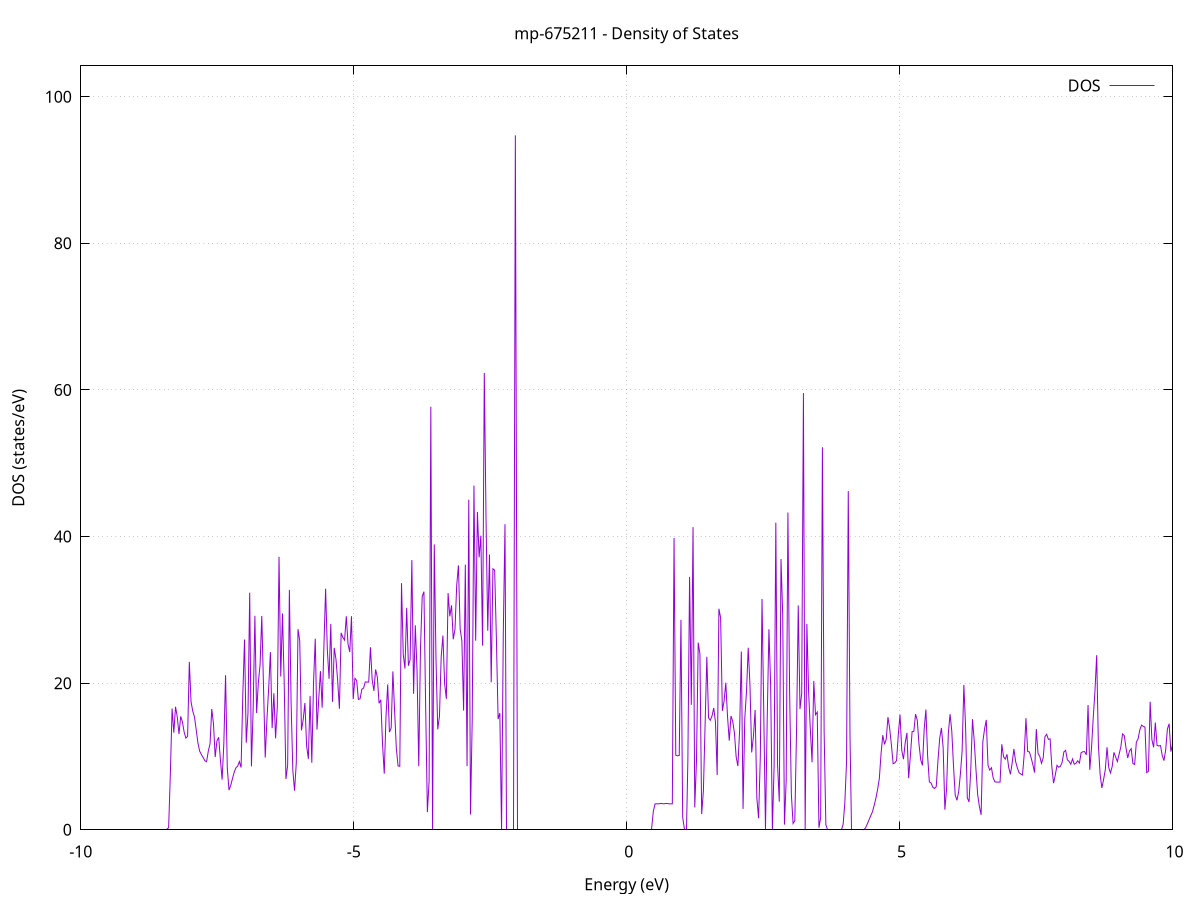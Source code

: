 set title 'mp-675211 - Density of States'
set xlabel 'Energy (eV)'
set ylabel 'DOS (states/eV)'
set grid
set xrange [-10:10]
set yrange [0:104.213]
set xzeroaxis lt -1
set terminal png size 800,600
set output 'mp-675211_dos_gnuplot.png'
plot '-' using 1:2 with lines title 'DOS'
-45.206900 0.000000
-45.175300 0.000000
-45.143700 0.000000
-45.112100 0.000000
-45.080500 0.000000
-45.048800 0.000000
-45.017200 0.000000
-44.985600 0.000000
-44.954000 0.000000
-44.922400 0.000000
-44.890800 0.000000
-44.859200 0.000000
-44.827600 0.000000
-44.796000 0.000000
-44.764400 0.000000
-44.732800 0.000000
-44.701200 0.000000
-44.669600 0.000000
-44.638000 0.000000
-44.606400 0.000000
-44.574800 0.000000
-44.543200 0.000000
-44.511600 0.000000
-44.480000 0.000000
-44.448400 0.000000
-44.416800 0.000000
-44.385200 0.000000
-44.353600 0.000000
-44.322000 0.000000
-44.290400 0.000000
-44.258800 0.000000
-44.227200 0.000000
-44.195600 0.000000
-44.164000 0.000000
-44.132400 0.000000
-44.100800 0.000000
-44.069200 0.000000
-44.037600 0.000000
-44.006000 0.000000
-43.974400 0.000000
-43.942800 0.000000
-43.911200 0.000000
-43.879600 0.000000
-43.848000 0.000000
-43.816400 0.000000
-43.784800 0.000000
-43.753200 0.000000
-43.721600 0.000000
-43.690000 0.000000
-43.658400 0.000000
-43.626800 0.000000
-43.595200 0.000000
-43.563600 0.000000
-43.532000 0.000000
-43.500400 0.000000
-43.468800 0.000000
-43.437200 0.000000
-43.405600 0.000000
-43.374000 0.000000
-43.342400 0.000000
-43.310800 0.000000
-43.279200 0.000000
-43.247500 0.000000
-43.215900 0.000000
-43.184300 0.000000
-43.152700 0.000000
-43.121100 0.000000
-43.089500 0.000000
-43.057900 0.000000
-43.026300 0.000000
-42.994700 0.000000
-42.963100 0.000000
-42.931500 0.000000
-42.899900 0.000000
-42.868300 0.000000
-42.836700 0.000000
-42.805100 0.000000
-42.773500 0.000000
-42.741900 0.000000
-42.710300 0.000000
-42.678700 0.000000
-42.647100 0.000000
-42.615500 0.000000
-42.583900 0.000000
-42.552300 0.000000
-42.520700 0.000000
-42.489100 0.000000
-42.457500 0.000000
-42.425900 0.000000
-42.394300 0.000000
-42.362700 0.000000
-42.331100 0.000000
-42.299500 0.000000
-42.267900 0.000000
-42.236300 0.000000
-42.204700 0.000000
-42.173100 0.000000
-42.141500 0.000000
-42.109900 613.393300
-42.078300 0.000000
-42.046700 0.000000
-42.015100 0.000000
-41.983500 0.000000
-41.951900 0.000000
-41.920300 0.000000
-41.888700 0.000000
-41.857100 0.000000
-41.825500 0.000000
-41.793900 0.000000
-41.762300 0.000000
-41.730700 0.000000
-41.699100 0.000000
-41.667500 0.000000
-41.635900 0.000000
-41.604300 0.000000
-41.572700 0.000000
-41.541100 0.000000
-41.509500 0.000000
-41.477800 0.000000
-41.446200 0.000000
-41.414600 0.000000
-41.383000 0.000000
-41.351400 0.000000
-41.319800 0.000000
-41.288200 0.000000
-41.256600 0.000000
-41.225000 0.000000
-41.193400 0.000000
-41.161800 0.000000
-41.130200 0.000000
-41.098600 0.000000
-41.067000 0.000000
-41.035400 0.000000
-41.003800 0.000000
-40.972200 0.000000
-40.940600 0.000000
-40.909000 0.000000
-40.877400 0.000000
-40.845800 0.000000
-40.814200 0.000000
-40.782600 0.000000
-40.751000 0.000000
-40.719400 0.000000
-40.687800 0.000000
-40.656200 0.000000
-40.624600 0.000000
-40.593000 0.000000
-40.561400 0.000000
-40.529800 0.000000
-40.498200 0.000000
-40.466600 0.000000
-40.435000 0.000000
-40.403400 0.000000
-40.371800 0.000000
-40.340200 0.000000
-40.308600 0.000000
-40.277000 0.000000
-40.245400 0.000000
-40.213800 0.000000
-40.182200 0.000000
-40.150600 0.000000
-40.119000 0.000000
-40.087400 0.000000
-40.055800 0.000000
-40.024200 0.000000
-39.992600 0.000000
-39.961000 0.000000
-39.929400 0.000000
-39.897800 0.000000
-39.866200 0.000000
-39.834600 0.000000
-39.803000 0.000000
-39.771400 0.000000
-39.739800 0.000000
-39.708100 0.000000
-39.676500 0.000000
-39.644900 0.000000
-39.613300 0.000000
-39.581700 0.000000
-39.550100 0.000000
-39.518500 0.000000
-39.486900 0.000000
-39.455300 0.000000
-39.423700 0.000000
-39.392100 0.000000
-39.360500 0.000000
-39.328900 0.000000
-39.297300 0.000000
-39.265700 0.000000
-39.234100 0.000000
-39.202500 0.000000
-39.170900 0.000000
-39.139300 0.000000
-39.107700 0.000000
-39.076100 0.000000
-39.044500 0.000000
-39.012900 0.000000
-38.981300 0.000000
-38.949700 0.000000
-38.918100 0.000000
-38.886500 0.000000
-38.854900 0.000000
-38.823300 0.000000
-38.791700 0.000000
-38.760100 0.000000
-38.728500 0.000000
-38.696900 0.000000
-38.665300 0.000000
-38.633700 0.000000
-38.602100 0.000000
-38.570500 0.000000
-38.538900 0.000000
-38.507300 0.000000
-38.475700 0.000000
-38.444100 0.000000
-38.412500 0.000000
-38.380900 0.000000
-38.349300 0.000000
-38.317700 0.000000
-38.286100 0.000000
-38.254500 0.000000
-38.222900 0.000000
-38.191300 0.000000
-38.159700 0.000000
-38.128100 0.000000
-38.096500 0.000000
-38.064900 0.000000
-38.033300 0.000000
-38.001700 0.000000
-37.970100 0.000000
-37.938400 0.000000
-37.906800 0.000000
-37.875200 0.000000
-37.843600 0.000000
-37.812000 0.000000
-37.780400 0.000000
-37.748800 0.000000
-37.717200 0.000000
-37.685600 0.000000
-37.654000 0.000000
-37.622400 0.000000
-37.590800 0.000000
-37.559200 0.000000
-37.527600 0.000000
-37.496000 0.000000
-37.464400 0.000000
-37.432800 0.000000
-37.401200 0.000000
-37.369600 0.000000
-37.338000 0.000000
-37.306400 0.000000
-37.274800 0.000000
-37.243200 0.000000
-37.211600 0.000000
-37.180000 0.000000
-37.148400 0.000000
-37.116800 0.000000
-37.085200 0.000000
-37.053600 0.000000
-37.022000 0.000000
-36.990400 0.000000
-36.958800 0.000000
-36.927200 0.000000
-36.895600 0.000000
-36.864000 0.000000
-36.832400 0.000000
-36.800800 0.000000
-36.769200 0.000000
-36.737600 0.000000
-36.706000 0.000000
-36.674400 0.000000
-36.642800 0.000000
-36.611200 0.000000
-36.579600 0.000000
-36.548000 0.000000
-36.516400 0.000000
-36.484800 0.000000
-36.453200 0.000000
-36.421600 0.000000
-36.390000 0.000000
-36.358400 0.000000
-36.326800 0.000000
-36.295200 0.000000
-36.263600 0.000000
-36.232000 0.000000
-36.200400 0.000000
-36.168700 0.000000
-36.137100 0.000000
-36.105500 0.000000
-36.073900 0.000000
-36.042300 0.000000
-36.010700 0.000000
-35.979100 0.000000
-35.947500 0.000000
-35.915900 0.000000
-35.884300 0.000000
-35.852700 0.000000
-35.821100 0.000000
-35.789500 0.000000
-35.757900 0.000000
-35.726300 0.000000
-35.694700 0.000000
-35.663100 0.000000
-35.631500 0.000000
-35.599900 0.000000
-35.568300 0.000000
-35.536700 0.000000
-35.505100 0.000000
-35.473500 0.000000
-35.441900 0.000000
-35.410300 0.000000
-35.378700 0.000000
-35.347100 0.000000
-35.315500 0.000000
-35.283900 0.000000
-35.252300 0.000000
-35.220700 0.000000
-35.189100 0.000000
-35.157500 0.000000
-35.125900 0.000000
-35.094300 0.000000
-35.062700 0.000000
-35.031100 0.000000
-34.999500 0.000000
-34.967900 0.000000
-34.936300 0.000000
-34.904700 0.000000
-34.873100 0.000000
-34.841500 0.000000
-34.809900 0.000000
-34.778300 0.000000
-34.746700 0.000000
-34.715100 0.000000
-34.683500 0.000000
-34.651900 0.000000
-34.620300 0.000000
-34.588700 0.000000
-34.557100 0.000000
-34.525500 0.000000
-34.493900 0.000000
-34.462300 0.000000
-34.430700 0.000000
-34.399000 0.000000
-34.367400 0.000000
-34.335800 0.000000
-34.304200 0.000000
-34.272600 0.000000
-34.241000 0.000000
-34.209400 0.000000
-34.177800 0.000000
-34.146200 0.000000
-34.114600 0.000000
-34.083000 0.000000
-34.051400 0.000000
-34.019800 0.000000
-33.988200 0.000000
-33.956600 0.000000
-33.925000 0.000000
-33.893400 0.000000
-33.861800 0.000000
-33.830200 0.000000
-33.798600 0.000000
-33.767000 0.000000
-33.735400 0.000000
-33.703800 0.000000
-33.672200 0.000000
-33.640600 0.000000
-33.609000 0.000000
-33.577400 0.000000
-33.545800 0.000000
-33.514200 0.000000
-33.482600 0.000000
-33.451000 0.000000
-33.419400 0.000000
-33.387800 0.000000
-33.356200 0.000000
-33.324600 0.000000
-33.293000 0.000000
-33.261400 0.000000
-33.229800 0.000000
-33.198200 0.000000
-33.166600 0.000000
-33.135000 0.000000
-33.103400 0.000000
-33.071800 0.000000
-33.040200 0.000000
-33.008600 0.000000
-32.977000 0.000000
-32.945400 0.000000
-32.913800 0.000000
-32.882200 0.000000
-32.850600 0.000000
-32.819000 0.000000
-32.787400 0.000000
-32.755800 0.000000
-32.724200 0.000000
-32.692600 0.000000
-32.661000 0.000000
-32.629300 0.000000
-32.597700 0.000000
-32.566100 0.000000
-32.534500 0.000000
-32.502900 0.000000
-32.471300 0.000000
-32.439700 0.000000
-32.408100 0.000000
-32.376500 0.000000
-32.344900 0.000000
-32.313300 0.000000
-32.281700 0.000000
-32.250100 0.000000
-32.218500 0.000000
-32.186900 0.000000
-32.155300 0.000000
-32.123700 0.000000
-32.092100 0.000000
-32.060500 0.000000
-32.028900 0.000000
-31.997300 0.000000
-31.965700 0.000000
-31.934100 0.000000
-31.902500 0.000000
-31.870900 0.000000
-31.839300 0.000000
-31.807700 0.000000
-31.776100 0.000000
-31.744500 0.000000
-31.712900 0.000000
-31.681300 0.000000
-31.649700 0.000000
-31.618100 0.000000
-31.586500 0.000000
-31.554900 0.000000
-31.523300 0.000000
-31.491700 0.000000
-31.460100 0.000000
-31.428500 0.000000
-31.396900 0.000000
-31.365300 0.000000
-31.333700 0.000000
-31.302100 0.000000
-31.270500 0.000000
-31.238900 0.000000
-31.207300 0.000000
-31.175700 0.000000
-31.144100 0.000000
-31.112500 0.000000
-31.080900 0.000000
-31.049300 0.000000
-31.017700 0.000000
-30.986100 0.000000
-30.954500 0.000000
-30.922900 0.000000
-30.891300 0.000000
-30.859600 0.000000
-30.828000 0.000000
-30.796400 0.000000
-30.764800 0.000000
-30.733200 0.000000
-30.701600 0.000000
-30.670000 0.000000
-30.638400 0.000000
-30.606800 0.000000
-30.575200 0.000000
-30.543600 0.000000
-30.512000 0.000000
-30.480400 0.000000
-30.448800 0.000000
-30.417200 0.000000
-30.385600 0.000000
-30.354000 0.000000
-30.322400 0.000000
-30.290800 0.000000
-30.259200 0.000000
-30.227600 0.000000
-30.196000 0.000000
-30.164400 0.000000
-30.132800 0.000000
-30.101200 0.000000
-30.069600 0.000000
-30.038000 0.000000
-30.006400 0.000000
-29.974800 0.000000
-29.943200 0.000000
-29.911600 0.000000
-29.880000 0.000000
-29.848400 0.000000
-29.816800 0.000000
-29.785200 0.000000
-29.753600 0.000000
-29.722000 0.000000
-29.690400 0.000000
-29.658800 0.000000
-29.627200 0.000000
-29.595600 0.000000
-29.564000 0.000000
-29.532400 0.000000
-29.500800 0.000000
-29.469200 0.000000
-29.437600 0.000000
-29.406000 0.000000
-29.374400 0.000000
-29.342800 0.000000
-29.311200 0.000000
-29.279600 0.000000
-29.248000 0.000000
-29.216400 0.000000
-29.184800 0.000000
-29.153200 0.000000
-29.121600 0.000000
-29.089900 0.000000
-29.058300 0.000000
-29.026700 0.000000
-28.995100 0.000000
-28.963500 0.000000
-28.931900 0.000000
-28.900300 0.000000
-28.868700 0.000000
-28.837100 0.000000
-28.805500 0.000000
-28.773900 0.000000
-28.742300 0.000000
-28.710700 0.000000
-28.679100 0.000000
-28.647500 0.000000
-28.615900 0.000000
-28.584300 0.000000
-28.552700 0.000000
-28.521100 0.000000
-28.489500 0.000000
-28.457900 0.000000
-28.426300 0.000000
-28.394700 0.000000
-28.363100 0.000000
-28.331500 0.000000
-28.299900 0.000000
-28.268300 0.000000
-28.236700 0.000000
-28.205100 0.000000
-28.173500 0.000000
-28.141900 0.000000
-28.110300 0.000000
-28.078700 0.000000
-28.047100 0.000000
-28.015500 0.000000
-27.983900 0.000000
-27.952300 0.000000
-27.920700 0.000000
-27.889100 0.000000
-27.857500 0.000000
-27.825900 0.000000
-27.794300 0.000000
-27.762700 0.000000
-27.731100 0.000000
-27.699500 0.000000
-27.667900 0.000000
-27.636300 0.000000
-27.604700 0.000000
-27.573100 0.000000
-27.541500 0.000000
-27.509900 0.000000
-27.478300 0.000000
-27.446700 0.000000
-27.415100 0.000000
-27.383500 0.000000
-27.351900 0.000000
-27.320200 0.000000
-27.288600 0.000000
-27.257000 0.000000
-27.225400 0.000000
-27.193800 0.000000
-27.162200 0.000000
-27.130600 0.000000
-27.099000 0.000000
-27.067400 0.000000
-27.035800 0.000000
-27.004200 0.000000
-26.972600 0.000000
-26.941000 0.000000
-26.909400 0.000000
-26.877800 0.000000
-26.846200 0.000000
-26.814600 0.000000
-26.783000 0.000000
-26.751400 0.000000
-26.719800 0.000000
-26.688200 0.000000
-26.656600 0.000000
-26.625000 0.000000
-26.593400 0.000000
-26.561800 0.000000
-26.530200 0.000000
-26.498600 0.000000
-26.467000 0.000000
-26.435400 0.000000
-26.403800 0.000000
-26.372200 0.000000
-26.340600 0.000000
-26.309000 0.000000
-26.277400 0.000000
-26.245800 0.000000
-26.214200 0.000000
-26.182600 0.000000
-26.151000 0.000000
-26.119400 0.000000
-26.087800 0.000000
-26.056200 0.000000
-26.024600 0.000000
-25.993000 0.000000
-25.961400 0.000000
-25.929800 0.000000
-25.898200 0.000000
-25.866600 0.000000
-25.835000 0.000000
-25.803400 0.000000
-25.771800 0.000000
-25.740200 0.000000
-25.708600 0.000000
-25.677000 0.000000
-25.645400 0.000000
-25.613800 0.000000
-25.582200 0.000000
-25.550500 0.000000
-25.518900 0.000000
-25.487300 0.000000
-25.455700 0.000000
-25.424100 0.000000
-25.392500 0.000000
-25.360900 0.000000
-25.329300 0.000000
-25.297700 0.000000
-25.266100 0.000000
-25.234500 0.000000
-25.202900 0.000000
-25.171300 0.000000
-25.139700 0.000000
-25.108100 0.000000
-25.076500 0.000000
-25.044900 0.000000
-25.013300 0.000000
-24.981700 0.000000
-24.950100 0.000000
-24.918500 0.000000
-24.886900 0.000000
-24.855300 0.000000
-24.823700 0.000000
-24.792100 0.000000
-24.760500 0.000000
-24.728900 0.000000
-24.697300 0.000000
-24.665700 0.000000
-24.634100 0.000000
-24.602500 0.000000
-24.570900 0.000000
-24.539300 0.000000
-24.507700 0.000000
-24.476100 0.000000
-24.444500 0.000000
-24.412900 0.000000
-24.381300 0.000000
-24.349700 0.000000
-24.318100 0.000000
-24.286500 0.000000
-24.254900 0.000000
-24.223300 0.000000
-24.191700 0.000000
-24.160100 0.000000
-24.128500 0.000000
-24.096900 0.000000
-24.065300 0.000000
-24.033700 0.000000
-24.002100 0.000000
-23.970500 0.000000
-23.938900 0.000000
-23.907300 0.000000
-23.875700 0.000000
-23.844100 0.000000
-23.812500 0.000000
-23.780800 0.000000
-23.749200 0.000000
-23.717600 0.000000
-23.686000 0.000000
-23.654400 0.000000
-23.622800 0.000000
-23.591200 0.000000
-23.559600 0.000000
-23.528000 0.000000
-23.496400 0.000000
-23.464800 0.000000
-23.433200 0.000000
-23.401600 0.000000
-23.370000 0.000000
-23.338400 0.000000
-23.306800 0.000000
-23.275200 0.000000
-23.243600 0.000000
-23.212000 0.000000
-23.180400 0.000000
-23.148800 0.000000
-23.117200 0.000000
-23.085600 0.000000
-23.054000 0.000000
-23.022400 0.000000
-22.990800 0.000000
-22.959200 0.000000
-22.927600 0.000000
-22.896000 0.000000
-22.864400 0.000000
-22.832800 0.000000
-22.801200 0.000000
-22.769600 0.000000
-22.738000 0.000000
-22.706400 0.000000
-22.674800 0.000000
-22.643200 0.000000
-22.611600 0.000000
-22.580000 0.000000
-22.548400 0.000000
-22.516800 0.000000
-22.485200 0.000000
-22.453600 0.000000
-22.422000 0.000000
-22.390400 0.000000
-22.358800 0.000000
-22.327200 0.000000
-22.295600 0.000000
-22.264000 0.000000
-22.232400 0.000000
-22.200800 0.000000
-22.169200 0.000000
-22.137600 0.000000
-22.106000 0.000000
-22.074400 0.000000
-22.042800 0.000000
-22.011100 0.000000
-21.979500 0.000000
-21.947900 0.000000
-21.916300 0.000000
-21.884700 0.000000
-21.853100 0.000000
-21.821500 0.000000
-21.789900 0.000000
-21.758300 0.000000
-21.726700 0.000000
-21.695100 0.000000
-21.663500 0.000000
-21.631900 0.000000
-21.600300 0.000000
-21.568700 0.000000
-21.537100 0.000000
-21.505500 0.000000
-21.473900 0.000000
-21.442300 0.000000
-21.410700 0.000000
-21.379100 0.000000
-21.347500 0.000000
-21.315900 0.000000
-21.284300 0.000000
-21.252700 0.000000
-21.221100 0.000000
-21.189500 0.000000
-21.157900 0.000000
-21.126300 0.000000
-21.094700 0.000000
-21.063100 0.000000
-21.031500 0.000000
-20.999900 0.000000
-20.968300 0.000000
-20.936700 0.000000
-20.905100 0.000000
-20.873500 0.000000
-20.841900 0.000000
-20.810300 0.000000
-20.778700 0.000000
-20.747100 0.000000
-20.715500 0.000000
-20.683900 0.000000
-20.652300 0.000000
-20.620700 0.000000
-20.589100 0.000000
-20.557500 0.000000
-20.525900 0.000000
-20.494300 0.000000
-20.462700 0.000000
-20.431100 0.000000
-20.399500 0.000000
-20.367900 0.000000
-20.336300 0.000000
-20.304700 0.000000
-20.273100 0.000000
-20.241400 0.532800
-20.209800 7.537600
-20.178200 30.053400
-20.146600 22.580500
-20.115000 0.000000
-20.083400 0.000000
-20.051800 0.716200
-20.020200 3.930300
-19.988600 8.852600
-19.957000 13.423300
-19.925400 14.362500
-19.893800 11.113200
-19.862200 3.606800
-19.830600 0.534600
-19.799000 4.587500
-19.767400 11.778900
-19.735800 22.129700
-19.704200 15.538800
-19.672600 10.338600
-19.641000 0.041600
-19.609400 17.310200
-19.577800 41.367400
-19.546200 2.327200
-19.514600 9.811400
-19.483000 22.046400
-19.451400 22.060100
-19.419800 15.515200
-19.388200 22.533400
-19.356600 4.588900
-19.325000 5.759300
-19.293400 21.416400
-19.261800 22.936200
-19.230200 6.755800
-19.198600 1.909800
-19.167000 19.135800
-19.135400 34.945300
-19.103800 3.298800
-19.072200 8.067900
-19.040600 31.386800
-19.009000 20.189100
-18.977400 4.394300
-18.945800 5.335200
-18.914200 14.559900
-18.882600 19.055000
-18.851000 14.117500
-18.819400 45.513800
-18.787800 20.232700
-18.756200 48.325700
-18.724600 11.471200
-18.693000 10.982900
-18.661400 28.465300
-18.629800 24.951800
-18.598200 43.708800
-18.566600 33.771300
-18.535000 32.701800
-18.503400 27.271000
-18.471700 23.743700
-18.440100 20.901500
-18.408500 14.905400
-18.376900 14.974400
-18.345300 18.981600
-18.313700 16.893700
-18.282100 0.577500
-18.250500 12.637200
-18.218900 30.135900
-18.187300 22.489100
-18.155700 0.000000
-18.124100 0.000000
-18.092500 0.000000
-18.060900 125.308800
-18.029300 0.000000
-17.997700 0.000000
-17.966100 0.000000
-17.934500 0.000000
-17.902900 0.000000
-17.871300 0.000000
-17.839700 0.000000
-17.808100 0.000000
-17.776500 0.000000
-17.744900 0.000000
-17.713300 0.000000
-17.681700 0.000000
-17.650100 0.000000
-17.618500 0.000000
-17.586900 0.000000
-17.555300 0.000000
-17.523700 0.000000
-17.492100 0.000000
-17.460500 0.000000
-17.428900 0.000000
-17.397300 0.000000
-17.365700 0.000000
-17.334100 0.000000
-17.302500 0.000000
-17.270900 0.000000
-17.239300 0.000000
-17.207700 0.000000
-17.176100 0.000000
-17.144500 0.000000
-17.112900 0.000000
-17.081300 0.000000
-17.049700 0.000000
-17.018100 0.000000
-16.986500 0.000000
-16.954900 0.000000
-16.923300 0.000000
-16.891700 0.000000
-16.860100 0.000000
-16.828500 0.000000
-16.796900 0.000000
-16.765300 0.000000
-16.733700 0.000000
-16.702000 0.000000
-16.670400 0.000000
-16.638800 0.000000
-16.607200 0.000000
-16.575600 0.000000
-16.544000 0.000000
-16.512400 0.000000
-16.480800 0.000000
-16.449200 0.000000
-16.417600 0.000000
-16.386000 0.000000
-16.354400 0.000000
-16.322800 0.000000
-16.291200 0.000000
-16.259600 0.000000
-16.228000 0.000000
-16.196400 0.000000
-16.164800 0.000000
-16.133200 0.000000
-16.101600 0.000000
-16.070000 0.000000
-16.038400 0.000000
-16.006800 0.000000
-15.975200 0.000000
-15.943600 0.000000
-15.912000 0.000000
-15.880400 0.000000
-15.848800 0.000000
-15.817200 0.000000
-15.785600 0.000000
-15.754000 0.000000
-15.722400 0.000000
-15.690800 0.000000
-15.659200 0.000000
-15.627600 0.000000
-15.596000 0.000000
-15.564400 0.000000
-15.532800 0.000000
-15.501200 0.000000
-15.469600 0.000000
-15.438000 0.000000
-15.406400 0.000000
-15.374800 0.000000
-15.343200 0.000000
-15.311600 0.000000
-15.280000 0.000000
-15.248400 0.000000
-15.216800 0.000000
-15.185200 0.000000
-15.153600 0.000000
-15.122000 0.000000
-15.090400 0.000000
-15.058800 0.000000
-15.027200 0.000000
-14.995600 0.000000
-14.964000 0.000000
-14.932300 0.000000
-14.900700 0.000000
-14.869100 0.000000
-14.837500 0.000000
-14.805900 0.000000
-14.774300 0.000000
-14.742700 0.000000
-14.711100 0.000000
-14.679500 0.000000
-14.647900 0.000000
-14.616300 0.000000
-14.584700 0.000000
-14.553100 0.000000
-14.521500 0.000000
-14.489900 0.000000
-14.458300 0.000000
-14.426700 0.000000
-14.395100 0.000000
-14.363500 0.000000
-14.331900 0.000000
-14.300300 0.000000
-14.268700 0.000000
-14.237100 0.000000
-14.205500 0.000000
-14.173900 0.000000
-14.142300 0.000000
-14.110700 0.000000
-14.079100 0.000000
-14.047500 0.000000
-14.015900 0.000000
-13.984300 0.000000
-13.952700 0.000000
-13.921100 0.000000
-13.889500 0.000000
-13.857900 0.000000
-13.826300 0.000000
-13.794700 0.000000
-13.763100 0.000000
-13.731500 0.000000
-13.699900 0.000000
-13.668300 0.000000
-13.636700 0.000000
-13.605100 0.000000
-13.573500 0.000000
-13.541900 0.000000
-13.510300 0.000000
-13.478700 0.000000
-13.447100 0.000000
-13.415500 0.000000
-13.383900 0.000000
-13.352300 0.000000
-13.320700 0.000000
-13.289100 0.000000
-13.257500 0.000000
-13.225900 0.000000
-13.194300 0.000000
-13.162600 0.000000
-13.131000 0.000000
-13.099400 0.000000
-13.067800 0.000000
-13.036200 0.000000
-13.004600 0.000000
-12.973000 0.000000
-12.941400 0.000000
-12.909800 0.000000
-12.878200 0.000000
-12.846600 0.000000
-12.815000 0.000000
-12.783400 0.000000
-12.751800 0.000000
-12.720200 0.000000
-12.688600 0.000000
-12.657000 0.000000
-12.625400 0.000000
-12.593800 0.000000
-12.562200 0.000000
-12.530600 0.000000
-12.499000 0.000000
-12.467400 0.000000
-12.435800 0.000000
-12.404200 0.000000
-12.372600 0.000000
-12.341000 0.000000
-12.309400 0.000000
-12.277800 0.000000
-12.246200 0.000000
-12.214600 0.000000
-12.183000 0.000000
-12.151400 0.000000
-12.119800 0.000000
-12.088200 0.000000
-12.056600 0.000000
-12.025000 0.000000
-11.993400 0.000000
-11.961800 0.000000
-11.930200 0.000000
-11.898600 0.000000
-11.867000 0.000000
-11.835400 0.000000
-11.803800 0.000000
-11.772200 0.000000
-11.740600 0.000000
-11.709000 0.000000
-11.677400 0.000000
-11.645800 0.000000
-11.614200 0.000000
-11.582600 0.000000
-11.551000 0.000000
-11.519400 0.000000
-11.487800 0.000000
-11.456200 0.000000
-11.424600 0.000000
-11.392900 0.000000
-11.361300 0.000000
-11.329700 0.000000
-11.298100 0.000000
-11.266500 0.000000
-11.234900 0.000000
-11.203300 0.000000
-11.171700 0.000000
-11.140100 0.000000
-11.108500 0.000000
-11.076900 0.000000
-11.045300 0.000000
-11.013700 0.000000
-10.982100 0.000000
-10.950500 0.000000
-10.918900 0.000000
-10.887300 0.000000
-10.855700 0.000000
-10.824100 0.000000
-10.792500 0.000000
-10.760900 0.000000
-10.729300 0.000000
-10.697700 0.000000
-10.666100 0.000000
-10.634500 0.000000
-10.602900 0.000000
-10.571300 0.000000
-10.539700 0.000000
-10.508100 0.000000
-10.476500 0.000000
-10.444900 0.000000
-10.413300 0.000000
-10.381700 0.000000
-10.350100 0.000000
-10.318500 0.000000
-10.286900 0.000000
-10.255300 0.000000
-10.223700 0.000000
-10.192100 0.000000
-10.160500 0.000000
-10.128900 0.000000
-10.097300 0.000000
-10.065700 0.000000
-10.034100 0.000000
-10.002500 0.000000
-9.970900 0.000000
-9.939300 0.000000
-9.907700 0.000000
-9.876100 0.000000
-9.844500 0.000000
-9.812900 0.000000
-9.781300 0.000000
-9.749700 0.000000
-9.718100 0.000000
-9.686500 0.000000
-9.654900 0.000000
-9.623200 0.000000
-9.591600 0.000000
-9.560000 0.000000
-9.528400 0.000000
-9.496800 0.000000
-9.465200 0.000000
-9.433600 0.000000
-9.402000 0.000000
-9.370400 0.000000
-9.338800 0.000000
-9.307200 0.000000
-9.275600 0.000000
-9.244000 0.000000
-9.212400 0.000000
-9.180800 0.000000
-9.149200 0.000000
-9.117600 0.000000
-9.086000 0.000000
-9.054400 0.000000
-9.022800 0.000000
-8.991200 0.000000
-8.959600 0.000000
-8.928000 0.000000
-8.896400 0.000000
-8.864800 0.000000
-8.833200 0.000000
-8.801600 0.000000
-8.770000 0.000000
-8.738400 0.000000
-8.706800 0.000000
-8.675200 0.000000
-8.643600 0.000000
-8.612000 0.000000
-8.580400 0.000000
-8.548800 0.000000
-8.517200 0.000000
-8.485600 0.000000
-8.454000 0.000000
-8.422400 0.000000
-8.390800 0.286800
-8.359200 7.648700
-8.327600 16.541700
-8.296000 13.240400
-8.264400 16.779300
-8.232800 15.408700
-8.201200 13.060300
-8.169600 15.474500
-8.138000 14.699500
-8.106400 13.328200
-8.074800 12.502500
-8.043200 12.744300
-8.011600 22.908100
-7.980000 17.467300
-7.948400 16.169200
-7.916800 15.376700
-7.885200 13.609000
-7.853500 11.823100
-7.821900 10.722300
-7.790300 10.251200
-7.758700 9.864900
-7.727100 9.424400
-7.695500 9.288400
-7.663900 10.744100
-7.632300 11.733200
-7.600700 16.479000
-7.569100 14.450400
-7.537500 9.925700
-7.505900 12.126200
-7.474300 12.623200
-7.442700 9.614900
-7.411100 6.844200
-7.379500 11.757000
-7.347900 21.089800
-7.316300 8.421300
-7.284700 5.412400
-7.253100 6.059500
-7.221500 6.969400
-7.189900 7.840400
-7.158300 8.451200
-7.126700 8.669500
-7.095100 9.305700
-7.063500 8.487900
-7.031900 18.449100
-7.000300 25.949900
-6.968700 11.881300
-6.937100 15.908600
-6.905500 32.344100
-6.873900 8.650700
-6.842300 16.494900
-6.810700 29.185800
-6.779100 15.934300
-6.747500 20.051400
-6.715900 22.488900
-6.684300 29.160500
-6.652700 19.519400
-6.621100 9.852000
-6.589500 15.113800
-6.557900 19.342300
-6.526300 24.236400
-6.494700 13.856200
-6.463100 18.624200
-6.431500 12.471500
-6.399900 16.771100
-6.368300 37.240200
-6.336700 20.911300
-6.305100 29.503700
-6.273500 20.122600
-6.241900 6.919600
-6.210300 8.807600
-6.178700 32.730800
-6.147100 17.311600
-6.115500 8.086100
-6.083800 5.343200
-6.052200 9.104100
-6.020600 27.369400
-5.989000 25.784800
-5.957400 13.566300
-5.925800 15.019900
-5.894200 17.309900
-5.862600 11.418800
-5.831000 9.683100
-5.799400 18.262000
-5.767800 9.148200
-5.736200 20.111300
-5.704600 26.067800
-5.673000 13.669800
-5.641400 17.752900
-5.609800 21.643600
-5.578200 16.660200
-5.546600 24.881800
-5.515000 32.893400
-5.483400 24.546500
-5.451800 20.592100
-5.420200 28.084500
-5.388600 17.462000
-5.357000 24.819000
-5.325400 23.282600
-5.293800 20.305900
-5.262200 16.510900
-5.230600 26.861000
-5.199000 26.239900
-5.167400 25.873900
-5.135800 29.128000
-5.104200 25.340100
-5.072600 24.247500
-5.041000 29.135100
-5.009400 17.815900
-4.977800 20.661300
-4.946200 20.362500
-4.914600 17.783700
-4.883000 17.876500
-4.851400 19.171000
-4.819800 19.326600
-4.788200 20.172900
-4.756600 20.155000
-4.725000 20.146000
-4.693400 24.898200
-4.661800 20.458600
-4.630200 18.948400
-4.598600 21.867800
-4.567000 20.812000
-4.535400 17.248700
-4.503800 17.740700
-4.472200 11.700200
-4.440600 7.660100
-4.409000 15.405400
-4.377400 19.832400
-4.345800 13.317900
-4.314100 13.868500
-4.282500 21.605500
-4.250900 16.181400
-4.219300 11.113200
-4.187700 8.712200
-4.156100 8.662200
-4.124500 33.644500
-4.092900 23.947800
-4.061300 21.994700
-4.029700 30.284300
-3.998100 22.378900
-3.966500 23.225600
-3.934900 36.796400
-3.903300 18.554500
-3.871700 27.893800
-3.840100 21.708700
-3.808500 8.668100
-3.776900 24.731600
-3.745300 31.815200
-3.713700 32.489400
-3.682100 16.761900
-3.650500 2.401100
-3.618900 6.647200
-3.587300 57.707000
-3.555700 0.066000
-3.524100 38.930400
-3.492500 23.246600
-3.460900 13.697700
-3.429300 15.487900
-3.397700 23.555000
-3.366100 26.498200
-3.334500 19.941300
-3.302900 17.865900
-3.271300 32.292900
-3.239700 29.118400
-3.208100 30.616100
-3.176500 25.993400
-3.144900 27.351100
-3.113300 33.337200
-3.081700 36.070300
-3.050100 27.396200
-3.018500 25.779700
-2.986900 16.259100
-2.955300 36.174300
-2.923700 8.673100
-2.892100 45.031900
-2.860500 2.091800
-2.828900 15.074400
-2.797300 46.956600
-2.765700 25.802400
-2.734100 43.357600
-2.702500 37.174400
-2.670900 40.119500
-2.639300 25.121000
-2.607700 62.328500
-2.576100 42.443800
-2.544400 27.149000
-2.512800 37.555800
-2.481200 20.125500
-2.449600 35.607200
-2.418000 35.414300
-2.386400 26.133000
-2.354800 15.113200
-2.323200 15.916500
-2.291600 0.000000
-2.260000 26.762500
-2.228400 41.684800
-2.196800 0.000000
-2.165200 0.000000
-2.133600 0.000000
-2.102000 0.000000
-2.070400 0.000000
-2.038800 94.739200
-2.007200 0.000000
-1.975600 0.000000
-1.944000 0.000000
-1.912400 0.000000
-1.880800 0.000000
-1.849200 0.000000
-1.817600 0.000000
-1.786000 0.000000
-1.754400 0.000000
-1.722800 0.000000
-1.691200 0.000000
-1.659600 0.000000
-1.628000 0.000000
-1.596400 0.000000
-1.564800 0.000000
-1.533200 0.000000
-1.501600 0.000000
-1.470000 0.000000
-1.438400 0.000000
-1.406800 0.000000
-1.375200 0.000000
-1.343600 0.000000
-1.312000 0.000000
-1.280400 0.000000
-1.248800 0.000000
-1.217200 0.000000
-1.185600 0.000000
-1.154000 0.000000
-1.122400 0.000000
-1.090800 0.000000
-1.059200 0.000000
-1.027600 0.000000
-0.996000 0.000000
-0.964400 0.000000
-0.932800 0.000000
-0.901200 0.000000
-0.869600 0.000000
-0.838000 0.000000
-0.806400 0.000000
-0.774700 0.000000
-0.743100 0.000000
-0.711500 0.000000
-0.679900 0.000000
-0.648300 0.000000
-0.616700 0.000000
-0.585100 0.000000
-0.553500 0.000000
-0.521900 0.000000
-0.490300 0.000000
-0.458700 0.000000
-0.427100 0.000000
-0.395500 0.000000
-0.363900 0.000000
-0.332300 0.000000
-0.300700 0.000000
-0.269100 0.000000
-0.237500 0.000000
-0.205900 0.000000
-0.174300 0.000000
-0.142700 0.000000
-0.111100 0.000000
-0.079500 0.000000
-0.047900 0.000000
-0.016300 0.000000
0.015300 0.000000
0.046900 0.000000
0.078500 0.000000
0.110100 0.000000
0.141700 0.000000
0.173300 0.000000
0.204900 0.000000
0.236500 0.000000
0.268100 0.000000
0.299700 0.000000
0.331300 0.000000
0.362900 0.000000
0.394500 0.000000
0.426100 0.000000
0.457700 0.000000
0.489300 2.536000
0.520900 3.535400
0.552500 3.541100
0.584100 3.539900
0.615700 3.539000
0.647300 3.538500
0.678900 3.538300
0.710500 3.538500
0.742100 3.539100
0.773700 3.540000
0.805300 3.541200
0.836900 3.542900
0.868500 39.810800
0.900100 10.167700
0.931700 10.090400
0.963300 10.130400
0.995000 28.644400
1.026600 1.688700
1.058200 0.000000
1.089800 0.000000
1.121400 9.361800
1.153000 34.498700
1.184600 17.048500
1.216200 41.288700
1.247800 3.056900
1.279400 9.379200
1.311000 25.528900
1.342600 23.965500
1.374200 2.144600
1.405800 5.279600
1.437400 14.389000
1.469000 23.605700
1.500600 15.280100
1.532200 14.941700
1.563800 15.522300
1.595400 16.618000
1.627000 14.725100
1.658600 7.466600
1.690200 30.157800
1.721800 28.908600
1.753400 16.228200
1.785000 17.555300
1.816600 20.060000
1.848200 15.449900
1.879800 12.158700
1.911400 15.529600
1.943000 14.809700
1.974600 13.217200
2.006200 9.963000
2.037800 8.688800
2.069400 13.510200
2.101000 24.319100
2.132600 2.855000
2.164200 15.167100
2.195800 18.906200
2.227400 24.835100
2.259000 19.790500
2.290600 10.550000
2.322200 12.693500
2.353800 16.339700
2.385400 4.334900
2.417000 1.562800
2.448600 9.887200
2.480200 31.487300
2.511800 16.104100
2.543400 0.000000
2.575000 15.028500
2.606600 27.356800
2.638200 19.677900
2.669800 0.000000
2.701400 8.667700
2.733000 41.901900
2.764700 8.862900
2.796300 3.833100
2.827900 36.928500
2.859500 29.240100
2.891100 0.709300
2.922700 6.716200
2.954300 43.273900
2.985900 18.641900
3.017500 4.850500
3.049100 0.859200
3.080700 1.225900
3.112300 13.459100
3.143900 30.607200
3.175500 16.471700
3.207100 18.562800
3.238700 59.575200
3.270300 0.000000
3.301900 28.093500
3.333500 18.820700
3.365100 13.708200
3.396700 9.200700
3.428300 20.303100
3.459900 15.700200
3.491500 16.053500
3.523100 0.273700
3.554700 1.679500
3.586300 52.182600
3.617900 13.389200
3.649500 0.683100
3.681100 0.000000
3.712700 0.000000
3.744300 0.000000
3.775900 0.000000
3.807500 0.000000
3.839100 0.000000
3.870700 0.000000
3.902300 0.000000
3.933900 0.000000
3.965500 0.718400
3.997100 3.650800
4.028700 9.274100
4.060300 46.208700
4.091900 12.753100
4.123500 0.000000
4.155100 0.000000
4.186700 0.000000
4.218300 0.000000
4.249900 0.000000
4.281500 0.000000
4.313100 0.000000
4.344700 0.010000
4.376300 0.249700
4.407900 0.778000
4.439500 1.347100
4.471100 1.903100
4.502700 2.446000
4.534300 3.312200
4.566000 4.299700
4.597600 5.514300
4.629200 6.999300
4.660800 10.373700
4.692400 12.907700
4.724000 11.653600
4.755600 12.368100
4.787200 15.367100
4.818800 13.786500
4.850400 11.590200
4.882000 9.003100
4.913600 9.129500
4.945200 9.462300
4.976800 13.021500
5.008400 15.714400
5.040000 10.853300
5.071600 9.634400
5.103200 11.857000
5.134800 13.222800
5.166400 7.037800
5.198000 10.106200
5.229600 13.388500
5.261200 13.425400
5.292800 15.774200
5.324400 14.946400
5.356000 11.659900
5.387600 9.539600
5.419200 8.783000
5.450800 13.735100
5.482400 16.396600
5.514000 10.048600
5.545600 6.526200
5.577200 6.385300
5.608800 5.798500
5.640400 5.631100
5.672000 5.883000
5.703600 9.457100
5.735200 12.470500
5.766800 13.891600
5.798400 11.189100
5.830000 2.742100
5.861600 5.634000
5.893200 13.155200
5.924800 15.773700
5.956400 13.476000
5.988000 8.670200
6.019600 4.719200
6.051200 4.027100
6.082800 5.201400
6.114400 7.619800
6.146000 10.774900
6.177600 19.767500
6.209200 14.043300
6.240800 4.358200
6.272400 3.797500
6.304000 8.097400
6.335700 15.093000
6.367300 12.145400
6.398900 8.289200
6.430500 4.808700
6.462100 3.168500
6.493700 2.040600
6.525300 11.991900
6.556900 13.758500
6.588500 14.982200
6.620100 8.782700
6.651700 8.143000
6.683300 8.460200
6.714900 7.079600
6.746500 6.539200
6.778100 6.508900
6.809700 6.497600
6.841300 6.501500
6.872900 11.671100
6.904500 9.972800
6.936100 9.632700
6.967700 10.293300
6.999300 8.493400
7.030900 7.573900
7.062500 9.094400
7.094100 11.029000
7.125700 9.326200
7.157300 8.446700
7.188900 7.786600
7.220500 7.615900
7.252100 7.474900
7.283700 10.329100
7.315300 15.220600
7.346900 10.676900
7.378500 10.623200
7.410100 9.817400
7.441700 8.901700
7.473300 7.806500
7.504900 13.737700
7.536500 10.428200
7.568100 10.015600
7.599700 9.068800
7.631300 9.797500
7.662900 12.697600
7.694500 13.028800
7.726100 12.336800
7.757700 12.405800
7.789300 8.600900
7.820900 6.355500
7.852500 7.461000
7.884100 8.793600
7.915700 8.526100
7.947300 8.664900
7.978900 9.226300
8.010500 10.630700
8.042100 10.840400
8.073700 9.553600
8.105400 9.325500
8.137000 8.941200
8.168600 9.666100
8.200200 8.940500
8.231800 9.068400
8.263400 9.406700
8.295000 9.105600
8.326600 10.524400
8.358200 10.643800
8.389800 10.667100
8.421400 10.220900
8.453000 17.016300
8.484600 8.173000
8.516200 11.155100
8.547800 15.285600
8.579400 18.889000
8.611000 23.814400
8.642600 11.513900
8.674200 7.542400
8.705800 5.701000
8.737400 6.851900
8.769000 8.191400
8.800600 11.248500
8.832200 8.486000
8.863800 7.756400
8.895400 8.633800
8.927000 10.558700
8.958600 9.948200
8.990200 9.309500
9.021800 10.306500
9.053400 11.304400
9.085000 13.076800
9.116600 12.847200
9.148200 11.172400
9.179800 9.793900
9.211400 10.735700
9.243000 11.066200
9.274600 9.035000
9.306200 8.909000
9.337800 11.955700
9.369400 12.399200
9.401000 13.608900
9.432600 14.274000
9.464200 14.116700
9.495800 14.000900
9.527400 7.798900
9.559000 7.977600
9.590600 17.477500
9.622200 12.325500
9.653800 11.240100
9.685400 14.631700
9.717000 11.514900
9.748600 11.430100
9.780200 11.492200
9.811800 10.148200
9.843400 9.432600
9.875100 10.896300
9.906700 13.738600
9.938300 14.470200
9.969900 10.661600
10.001500 11.680100
10.033100 14.702100
10.064700 16.370800
10.096300 15.251800
10.127900 13.986900
10.159500 10.661400
10.191100 8.999600
10.222700 8.662900
10.254300 11.366600
10.285900 15.043000
10.317500 14.741800
10.349100 11.359700
10.380700 11.281600
10.412300 12.609100
10.443900 11.839700
10.475500 12.400900
10.507100 13.368300
10.538700 15.798900
10.570300 14.700500
10.601900 13.796200
10.633500 12.919800
10.665100 9.767000
10.696700 12.093000
10.728300 11.637000
10.759900 10.510500
10.791500 12.345700
10.823100 9.973000
10.854700 8.423400
10.886300 8.093800
10.917900 8.643300
10.949500 9.989900
10.981100 12.011700
11.012700 11.098100
11.044300 9.558800
11.075900 8.358300
11.107500 9.437800
11.139100 10.702800
11.170700 18.617200
11.202300 14.665600
11.233900 9.991000
11.265500 10.150600
11.297100 11.743300
11.328700 12.589600
11.360300 14.055300
11.391900 14.237200
11.423500 12.968300
11.455100 12.971900
11.486700 12.945800
11.518300 12.456200
11.549900 14.442900
11.581500 16.952400
11.613100 16.222000
11.644800 12.050400
11.676400 11.329100
11.708000 12.699500
11.739600 13.594500
11.771200 13.348800
11.802800 14.783100
11.834400 16.430100
11.866000 13.998000
11.897600 11.418900
11.929200 13.232700
11.960800 22.308000
11.992400 14.756800
12.024000 8.835200
12.055600 8.226600
12.087200 12.961100
12.118800 19.672200
12.150400 19.988700
12.182000 10.963400
12.213600 8.229400
12.245200 10.726400
12.276800 16.596500
12.308400 22.140600
12.340000 16.229100
12.371600 23.122300
12.403200 15.676400
12.434800 4.828300
12.466400 5.107800
12.498000 8.669200
12.529600 26.130300
12.561200 20.670700
12.592800 8.822700
12.624400 14.049000
12.656000 19.732800
12.687600 23.093700
12.719200 14.459300
12.750800 8.980500
12.782400 12.906200
12.814000 13.743700
12.845600 15.881000
12.877200 11.621900
12.908800 9.331000
12.940400 12.012800
12.972000 12.454000
13.003600 12.304300
13.035200 11.976000
13.066800 14.060800
13.098400 15.235600
13.130000 14.437700
13.161600 14.732100
13.193200 14.563300
13.224800 13.930500
13.256400 13.121900
13.288000 14.136200
13.319600 14.849900
13.351200 13.910400
13.382800 13.903600
13.414500 14.961200
13.446100 15.195100
13.477700 13.921100
13.509300 13.538600
13.540900 14.075600
13.572500 16.162900
13.604100 20.379600
13.635700 16.226300
13.667300 17.422100
13.698900 19.661400
13.730500 14.772200
13.762100 12.950000
13.793700 13.539100
13.825300 14.605800
13.856900 15.835200
13.888500 15.533600
13.920100 16.247500
13.951700 16.735800
13.983300 16.278500
14.014900 15.815200
14.046500 16.330100
14.078100 17.393200
14.109700 16.342600
14.141300 16.658300
14.172900 16.023400
14.204500 15.438000
14.236100 14.941800
14.267700 15.934100
14.299300 17.543400
14.330900 16.352700
14.362500 14.590200
14.394100 14.218400
14.425700 14.725400
14.457300 16.611800
14.488900 17.996000
14.520500 15.741000
14.552100 16.548600
14.583700 17.692000
14.615300 17.483500
14.646900 17.350400
14.678500 19.696200
14.710100 17.096200
14.741700 13.607700
14.773300 13.230100
14.804900 11.875700
14.836500 10.805200
14.868100 9.183800
14.899700 8.255900
14.931300 7.495600
14.962900 6.960700
14.994500 6.075700
15.026100 4.404800
15.057700 2.807000
15.089300 1.567800
15.120900 0.014300
15.152500 0.000000
15.184200 0.000000
15.215800 0.000000
15.247400 0.000000
15.279000 0.000000
15.310600 0.000000
15.342200 0.000000
15.373800 0.000000
15.405400 0.000000
15.437000 0.000000
15.468600 0.000000
15.500200 0.000000
15.531800 0.000000
15.563400 0.000000
15.595000 0.000000
15.626600 0.000000
15.658200 0.000000
15.689800 0.000000
15.721400 0.000000
15.753000 0.000000
15.784600 0.000000
15.816200 0.000000
15.847800 0.000000
15.879400 0.000000
15.911000 0.000000
15.942600 0.000000
15.974200 0.000000
16.005800 0.000000
16.037400 0.000000
16.069000 0.000000
16.100600 0.000000
16.132200 0.000000
16.163800 0.000000
16.195400 0.000000
16.227000 0.000000
16.258600 0.000000
16.290200 0.000000
16.321800 0.000000
16.353400 0.000000
16.385000 0.000000
16.416600 0.000000
16.448200 0.000000
16.479800 0.000000
16.511400 0.000000
16.543000 0.000000
16.574600 0.000000
16.606200 0.000000
16.637800 0.000000
16.669400 0.000000
16.701000 0.000000
16.732600 0.000000
16.764200 0.000000
16.795800 0.000000
16.827400 0.000000
16.859000 0.000000
16.890600 0.000000
16.922200 0.000000
16.953900 0.000000
16.985500 0.000000
17.017100 0.000000
17.048700 0.000000
17.080300 0.000000
17.111900 0.000000
17.143500 0.000000
17.175100 0.000000
17.206700 0.000000
17.238300 0.000000
17.269900 0.000000
17.301500 0.000000
17.333100 0.000000
17.364700 0.000000
17.396300 0.000000
17.427900 0.000000
17.459500 0.000000
17.491100 0.000000
17.522700 0.000000
17.554300 0.000000
17.585900 0.000000
17.617500 0.000000
17.649100 0.000000
17.680700 0.000000
17.712300 0.000000
17.743900 0.000000
17.775500 0.000000
17.807100 0.000000
17.838700 0.000000
17.870300 0.000000
17.901900 0.000000
17.933500 0.000000
17.965100 0.000000
17.996700 0.000000
e
